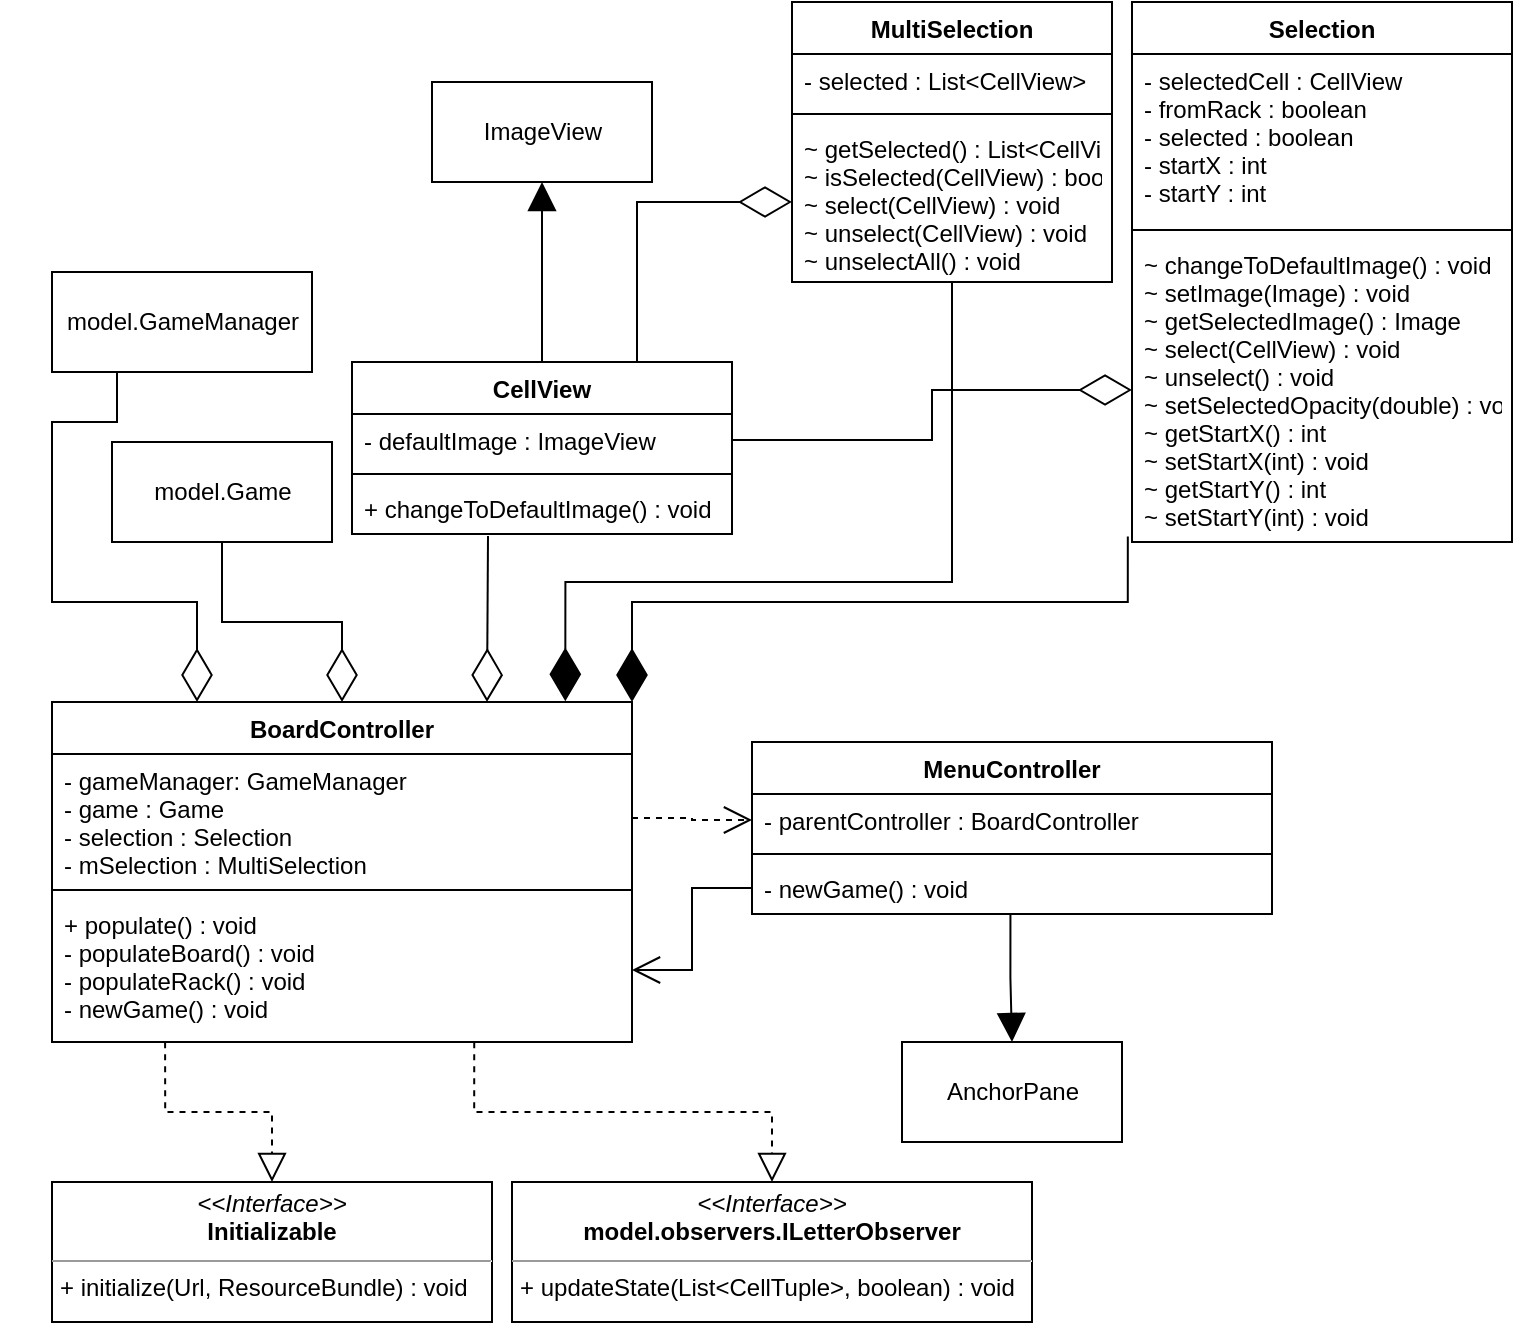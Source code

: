 <mxfile version="15.5.9" type="device"><diagram id="C5RBs43oDa-KdzZeNtuy" name="Page-1"><mxGraphModel dx="1422" dy="794" grid="1" gridSize="10" guides="1" tooltips="1" connect="1" arrows="1" fold="1" page="1" pageScale="1" pageWidth="827" pageHeight="1169" math="0" shadow="0"><root><mxCell id="WIyWlLk6GJQsqaUBKTNV-0"/><mxCell id="WIyWlLk6GJQsqaUBKTNV-1" parent="WIyWlLk6GJQsqaUBKTNV-0"/><mxCell id="3Up-wtRmzpoA3vGyjZoL-0" value="BoardController" style="swimlane;fontStyle=1;align=center;verticalAlign=top;childLayout=stackLayout;horizontal=1;startSize=26;horizontalStack=0;resizeParent=1;resizeParentMax=0;resizeLast=0;collapsible=1;marginBottom=0;" parent="WIyWlLk6GJQsqaUBKTNV-1" vertex="1"><mxGeometry x="40" y="390" width="290" height="170" as="geometry"/></mxCell><mxCell id="3Up-wtRmzpoA3vGyjZoL-1" value="- gameManager: GameManager&#10;- game : Game&#10;- selection : Selection&#10;- mSelection : MultiSelection" style="text;strokeColor=none;fillColor=none;align=left;verticalAlign=top;spacingLeft=4;spacingRight=4;overflow=hidden;rotatable=0;points=[[0,0.5],[1,0.5]];portConstraint=eastwest;" parent="3Up-wtRmzpoA3vGyjZoL-0" vertex="1"><mxGeometry y="26" width="290" height="64" as="geometry"/></mxCell><mxCell id="3Up-wtRmzpoA3vGyjZoL-2" value="" style="line;strokeWidth=1;fillColor=none;align=left;verticalAlign=middle;spacingTop=-1;spacingLeft=3;spacingRight=3;rotatable=0;labelPosition=right;points=[];portConstraint=eastwest;" parent="3Up-wtRmzpoA3vGyjZoL-0" vertex="1"><mxGeometry y="90" width="290" height="8" as="geometry"/></mxCell><mxCell id="3Up-wtRmzpoA3vGyjZoL-3" value="+ populate() : void&#10;- populateBoard() : void&#10;- populateRack() : void&#10;- newGame() : void" style="text;strokeColor=none;fillColor=none;align=left;verticalAlign=top;spacingLeft=4;spacingRight=4;overflow=hidden;rotatable=0;points=[[0,0.5],[1,0.5]];portConstraint=eastwest;" parent="3Up-wtRmzpoA3vGyjZoL-0" vertex="1"><mxGeometry y="98" width="290" height="72" as="geometry"/></mxCell><mxCell id="3Up-wtRmzpoA3vGyjZoL-4" value="MenuController" style="swimlane;fontStyle=1;align=center;verticalAlign=top;childLayout=stackLayout;horizontal=1;startSize=26;horizontalStack=0;resizeParent=1;resizeParentMax=0;resizeLast=0;collapsible=1;marginBottom=0;" parent="WIyWlLk6GJQsqaUBKTNV-1" vertex="1"><mxGeometry x="390" y="410" width="260" height="86" as="geometry"/></mxCell><mxCell id="3Up-wtRmzpoA3vGyjZoL-5" value="- parentController : BoardController" style="text;strokeColor=none;fillColor=none;align=left;verticalAlign=top;spacingLeft=4;spacingRight=4;overflow=hidden;rotatable=0;points=[[0,0.5],[1,0.5]];portConstraint=eastwest;" parent="3Up-wtRmzpoA3vGyjZoL-4" vertex="1"><mxGeometry y="26" width="260" height="26" as="geometry"/></mxCell><mxCell id="3Up-wtRmzpoA3vGyjZoL-6" value="" style="line;strokeWidth=1;fillColor=none;align=left;verticalAlign=middle;spacingTop=-1;spacingLeft=3;spacingRight=3;rotatable=0;labelPosition=right;points=[];portConstraint=eastwest;" parent="3Up-wtRmzpoA3vGyjZoL-4" vertex="1"><mxGeometry y="52" width="260" height="8" as="geometry"/></mxCell><mxCell id="3Up-wtRmzpoA3vGyjZoL-7" value="- newGame() : void" style="text;strokeColor=none;fillColor=none;align=left;verticalAlign=top;spacingLeft=4;spacingRight=4;overflow=hidden;rotatable=0;points=[[0,0.5],[1,0.5]];portConstraint=eastwest;" parent="3Up-wtRmzpoA3vGyjZoL-4" vertex="1"><mxGeometry y="60" width="260" height="26" as="geometry"/></mxCell><mxCell id="3Up-wtRmzpoA3vGyjZoL-9" value="model.Game" style="html=1;" parent="WIyWlLk6GJQsqaUBKTNV-1" vertex="1"><mxGeometry x="70" y="260" width="110" height="50" as="geometry"/></mxCell><mxCell id="3Up-wtRmzpoA3vGyjZoL-11" value="" style="endArrow=diamondThin;endFill=0;endSize=24;html=1;rounded=0;edgeStyle=orthogonalEdgeStyle;exitX=0.5;exitY=1;exitDx=0;exitDy=0;" parent="WIyWlLk6GJQsqaUBKTNV-1" source="3Up-wtRmzpoA3vGyjZoL-9" target="3Up-wtRmzpoA3vGyjZoL-0" edge="1"><mxGeometry width="160" relative="1" as="geometry"><mxPoint x="190" y="500" as="sourcePoint"/><mxPoint x="350" y="500" as="targetPoint"/></mxGeometry></mxCell><mxCell id="3Up-wtRmzpoA3vGyjZoL-12" value="" style="endArrow=open;endFill=1;endSize=12;html=1;rounded=0;edgeStyle=orthogonalEdgeStyle;exitX=0;exitY=0.5;exitDx=0;exitDy=0;entryX=1;entryY=0.5;entryDx=0;entryDy=0;" parent="WIyWlLk6GJQsqaUBKTNV-1" source="3Up-wtRmzpoA3vGyjZoL-7" target="3Up-wtRmzpoA3vGyjZoL-3" edge="1"><mxGeometry width="160" relative="1" as="geometry"><mxPoint x="190" y="500" as="sourcePoint"/><mxPoint x="390" y="570" as="targetPoint"/></mxGeometry></mxCell><mxCell id="3Up-wtRmzpoA3vGyjZoL-15" value="" style="endArrow=open;endFill=1;endSize=12;html=1;rounded=0;edgeStyle=orthogonalEdgeStyle;exitX=1;exitY=0.5;exitDx=0;exitDy=0;entryX=0;entryY=0.5;entryDx=0;entryDy=0;dashed=1;" parent="WIyWlLk6GJQsqaUBKTNV-1" source="3Up-wtRmzpoA3vGyjZoL-1" target="3Up-wtRmzpoA3vGyjZoL-5" edge="1"><mxGeometry width="160" relative="1" as="geometry"><mxPoint x="190" y="500" as="sourcePoint"/><mxPoint x="350" y="500" as="targetPoint"/></mxGeometry></mxCell><mxCell id="3Up-wtRmzpoA3vGyjZoL-16" value="ImageView" style="html=1;" parent="WIyWlLk6GJQsqaUBKTNV-1" vertex="1"><mxGeometry x="230" y="80" width="110" height="50" as="geometry"/></mxCell><mxCell id="3Up-wtRmzpoA3vGyjZoL-17" value="CellView" style="swimlane;fontStyle=1;align=center;verticalAlign=top;childLayout=stackLayout;horizontal=1;startSize=26;horizontalStack=0;resizeParent=1;resizeParentMax=0;resizeLast=0;collapsible=1;marginBottom=0;" parent="WIyWlLk6GJQsqaUBKTNV-1" vertex="1"><mxGeometry x="190" y="220" width="190" height="86" as="geometry"/></mxCell><mxCell id="3Up-wtRmzpoA3vGyjZoL-18" value="- defaultImage : ImageView" style="text;strokeColor=none;fillColor=none;align=left;verticalAlign=top;spacingLeft=4;spacingRight=4;overflow=hidden;rotatable=0;points=[[0,0.5],[1,0.5]];portConstraint=eastwest;" parent="3Up-wtRmzpoA3vGyjZoL-17" vertex="1"><mxGeometry y="26" width="190" height="26" as="geometry"/></mxCell><mxCell id="3Up-wtRmzpoA3vGyjZoL-19" value="" style="line;strokeWidth=1;fillColor=none;align=left;verticalAlign=middle;spacingTop=-1;spacingLeft=3;spacingRight=3;rotatable=0;labelPosition=right;points=[];portConstraint=eastwest;" parent="3Up-wtRmzpoA3vGyjZoL-17" vertex="1"><mxGeometry y="52" width="190" height="8" as="geometry"/></mxCell><mxCell id="3Up-wtRmzpoA3vGyjZoL-20" value="+ changeToDefaultImage() : void" style="text;strokeColor=none;fillColor=none;align=left;verticalAlign=top;spacingLeft=4;spacingRight=4;overflow=hidden;rotatable=0;points=[[0,0.5],[1,0.5]];portConstraint=eastwest;" parent="3Up-wtRmzpoA3vGyjZoL-17" vertex="1"><mxGeometry y="60" width="190" height="26" as="geometry"/></mxCell><mxCell id="3Up-wtRmzpoA3vGyjZoL-21" value="" style="endArrow=block;endFill=1;endSize=12;html=1;rounded=0;edgeStyle=orthogonalEdgeStyle;exitX=0.5;exitY=0;exitDx=0;exitDy=0;entryX=0.5;entryY=1;entryDx=0;entryDy=0;" parent="WIyWlLk6GJQsqaUBKTNV-1" source="3Up-wtRmzpoA3vGyjZoL-17" target="3Up-wtRmzpoA3vGyjZoL-16" edge="1"><mxGeometry width="160" relative="1" as="geometry"><mxPoint x="190" y="270" as="sourcePoint"/><mxPoint x="350" y="270" as="targetPoint"/></mxGeometry></mxCell><mxCell id="3Up-wtRmzpoA3vGyjZoL-22" value="" style="endArrow=diamondThin;endFill=0;endSize=24;html=1;rounded=0;edgeStyle=orthogonalEdgeStyle;entryX=0.75;entryY=0;entryDx=0;entryDy=0;" parent="WIyWlLk6GJQsqaUBKTNV-1" target="3Up-wtRmzpoA3vGyjZoL-0" edge="1"><mxGeometry width="160" relative="1" as="geometry"><mxPoint x="258" y="307" as="sourcePoint"/><mxPoint x="330" y="440" as="targetPoint"/><Array as="points"><mxPoint x="258" y="307"/><mxPoint x="258" y="320"/></Array></mxGeometry></mxCell><mxCell id="3Up-wtRmzpoA3vGyjZoL-23" value="Selection" style="swimlane;fontStyle=1;align=center;verticalAlign=top;childLayout=stackLayout;horizontal=1;startSize=26;horizontalStack=0;resizeParent=1;resizeParentMax=0;resizeLast=0;collapsible=1;marginBottom=0;" parent="WIyWlLk6GJQsqaUBKTNV-1" vertex="1"><mxGeometry x="580" y="40" width="190" height="270" as="geometry"/></mxCell><mxCell id="3Up-wtRmzpoA3vGyjZoL-24" value="- selectedCell : CellView&#10;- fromRack : boolean&#10;- selected : boolean&#10;- startX : int&#10;- startY : int" style="text;strokeColor=none;fillColor=none;align=left;verticalAlign=top;spacingLeft=4;spacingRight=4;overflow=hidden;rotatable=0;points=[[0,0.5],[1,0.5]];portConstraint=eastwest;" parent="3Up-wtRmzpoA3vGyjZoL-23" vertex="1"><mxGeometry y="26" width="190" height="84" as="geometry"/></mxCell><mxCell id="3Up-wtRmzpoA3vGyjZoL-25" value="" style="line;strokeWidth=1;fillColor=none;align=left;verticalAlign=middle;spacingTop=-1;spacingLeft=3;spacingRight=3;rotatable=0;labelPosition=right;points=[];portConstraint=eastwest;" parent="3Up-wtRmzpoA3vGyjZoL-23" vertex="1"><mxGeometry y="110" width="190" height="8" as="geometry"/></mxCell><mxCell id="3Up-wtRmzpoA3vGyjZoL-26" value="~ changeToDefaultImage() : void&#10;~ setImage(Image) : void&#10;~ getSelectedImage() : Image&#10;~ select(CellView) : void&#10;~ unselect() : void&#10;~ setSelectedOpacity(double) : void&#10;~ getStartX() : int&#10;~ setStartX(int) : void&#10;~ getStartY() : int&#10;~ setStartY(int) : void" style="text;strokeColor=none;fillColor=none;align=left;verticalAlign=top;spacingLeft=4;spacingRight=4;overflow=hidden;rotatable=0;points=[[0,0.5],[1,0.5]];portConstraint=eastwest;" parent="3Up-wtRmzpoA3vGyjZoL-23" vertex="1"><mxGeometry y="118" width="190" height="152" as="geometry"/></mxCell><mxCell id="3Up-wtRmzpoA3vGyjZoL-27" value="MultiSelection" style="swimlane;fontStyle=1;align=center;verticalAlign=top;childLayout=stackLayout;horizontal=1;startSize=26;horizontalStack=0;resizeParent=1;resizeParentMax=0;resizeLast=0;collapsible=1;marginBottom=0;" parent="WIyWlLk6GJQsqaUBKTNV-1" vertex="1"><mxGeometry x="410" y="40" width="160" height="140" as="geometry"/></mxCell><mxCell id="3Up-wtRmzpoA3vGyjZoL-28" value="- selected : List&lt;CellView&gt;" style="text;strokeColor=none;fillColor=none;align=left;verticalAlign=top;spacingLeft=4;spacingRight=4;overflow=hidden;rotatable=0;points=[[0,0.5],[1,0.5]];portConstraint=eastwest;" parent="3Up-wtRmzpoA3vGyjZoL-27" vertex="1"><mxGeometry y="26" width="160" height="26" as="geometry"/></mxCell><mxCell id="3Up-wtRmzpoA3vGyjZoL-29" value="" style="line;strokeWidth=1;fillColor=none;align=left;verticalAlign=middle;spacingTop=-1;spacingLeft=3;spacingRight=3;rotatable=0;labelPosition=right;points=[];portConstraint=eastwest;" parent="3Up-wtRmzpoA3vGyjZoL-27" vertex="1"><mxGeometry y="52" width="160" height="8" as="geometry"/></mxCell><mxCell id="3Up-wtRmzpoA3vGyjZoL-30" value="~ getSelected() : List&lt;CellView&gt;&#10;~ isSelected(CellView) : boolean&#10;~ select(CellView) : void&#10;~ unselect(CellView) : void&#10;~ unselectAll() : void" style="text;strokeColor=none;fillColor=none;align=left;verticalAlign=top;spacingLeft=4;spacingRight=4;overflow=hidden;rotatable=0;points=[[0,0.5],[1,0.5]];portConstraint=eastwest;" parent="3Up-wtRmzpoA3vGyjZoL-27" vertex="1"><mxGeometry y="60" width="160" height="80" as="geometry"/></mxCell><mxCell id="3Up-wtRmzpoA3vGyjZoL-31" value="" style="endArrow=diamondThin;endFill=1;endSize=24;html=1;rounded=0;edgeStyle=orthogonalEdgeStyle;entryX=1;entryY=0;entryDx=0;entryDy=0;exitX=-0.011;exitY=0.982;exitDx=0;exitDy=0;exitPerimeter=0;" parent="WIyWlLk6GJQsqaUBKTNV-1" source="3Up-wtRmzpoA3vGyjZoL-26" target="3Up-wtRmzpoA3vGyjZoL-0" edge="1"><mxGeometry width="160" relative="1" as="geometry"><mxPoint x="320" y="270" as="sourcePoint"/><mxPoint x="480" y="270" as="targetPoint"/><Array as="points"><mxPoint x="578" y="340"/><mxPoint x="330" y="340"/></Array></mxGeometry></mxCell><mxCell id="3Up-wtRmzpoA3vGyjZoL-32" value="" style="endArrow=diamondThin;endFill=1;endSize=24;html=1;rounded=0;edgeStyle=orthogonalEdgeStyle;entryX=0.885;entryY=-0.002;entryDx=0;entryDy=0;entryPerimeter=0;exitX=0.5;exitY=0.996;exitDx=0;exitDy=0;exitPerimeter=0;" parent="WIyWlLk6GJQsqaUBKTNV-1" source="3Up-wtRmzpoA3vGyjZoL-30" target="3Up-wtRmzpoA3vGyjZoL-0" edge="1"><mxGeometry width="160" relative="1" as="geometry"><mxPoint x="320" y="270" as="sourcePoint"/><mxPoint x="480" y="270" as="targetPoint"/><Array as="points"><mxPoint x="490" y="330"/><mxPoint x="297" y="330"/></Array></mxGeometry></mxCell><mxCell id="3Up-wtRmzpoA3vGyjZoL-34" value="" style="endArrow=diamondThin;endFill=0;endSize=24;html=1;rounded=0;edgeStyle=orthogonalEdgeStyle;entryX=0;entryY=0.5;entryDx=0;entryDy=0;exitX=0.75;exitY=0;exitDx=0;exitDy=0;" parent="WIyWlLk6GJQsqaUBKTNV-1" source="3Up-wtRmzpoA3vGyjZoL-17" target="3Up-wtRmzpoA3vGyjZoL-30" edge="1"><mxGeometry width="160" relative="1" as="geometry"><mxPoint x="320" y="270" as="sourcePoint"/><mxPoint x="480" y="270" as="targetPoint"/></mxGeometry></mxCell><mxCell id="3Up-wtRmzpoA3vGyjZoL-35" value="" style="endArrow=diamondThin;endFill=0;endSize=24;html=1;rounded=0;edgeStyle=orthogonalEdgeStyle;entryX=0;entryY=0.5;entryDx=0;entryDy=0;exitX=1;exitY=0.5;exitDx=0;exitDy=0;" parent="WIyWlLk6GJQsqaUBKTNV-1" source="3Up-wtRmzpoA3vGyjZoL-18" target="3Up-wtRmzpoA3vGyjZoL-26" edge="1"><mxGeometry width="160" relative="1" as="geometry"><mxPoint x="320" y="270" as="sourcePoint"/><mxPoint x="480" y="270" as="targetPoint"/></mxGeometry></mxCell><mxCell id="3Up-wtRmzpoA3vGyjZoL-36" value="AnchorPane" style="html=1;" parent="WIyWlLk6GJQsqaUBKTNV-1" vertex="1"><mxGeometry x="465" y="560" width="110" height="50" as="geometry"/></mxCell><mxCell id="3Up-wtRmzpoA3vGyjZoL-37" value="" style="endArrow=block;endFill=1;endSize=12;html=1;rounded=0;edgeStyle=orthogonalEdgeStyle;entryX=0.5;entryY=0;entryDx=0;entryDy=0;exitX=0.497;exitY=1.002;exitDx=0;exitDy=0;exitPerimeter=0;" parent="WIyWlLk6GJQsqaUBKTNV-1" source="3Up-wtRmzpoA3vGyjZoL-7" target="3Up-wtRmzpoA3vGyjZoL-36" edge="1"><mxGeometry width="160" relative="1" as="geometry"><mxPoint x="340" y="540" as="sourcePoint"/><mxPoint x="500" y="540" as="targetPoint"/></mxGeometry></mxCell><mxCell id="3Up-wtRmzpoA3vGyjZoL-38" value="model.GameManager" style="html=1;" parent="WIyWlLk6GJQsqaUBKTNV-1" vertex="1"><mxGeometry x="40" y="175" width="130" height="50" as="geometry"/></mxCell><mxCell id="3Up-wtRmzpoA3vGyjZoL-39" value="" style="endArrow=diamondThin;endFill=0;endSize=24;html=1;rounded=0;edgeStyle=orthogonalEdgeStyle;entryX=0.25;entryY=0;entryDx=0;entryDy=0;exitX=0.25;exitY=1;exitDx=0;exitDy=0;" parent="WIyWlLk6GJQsqaUBKTNV-1" source="3Up-wtRmzpoA3vGyjZoL-38" target="3Up-wtRmzpoA3vGyjZoL-0" edge="1"><mxGeometry width="160" relative="1" as="geometry"><mxPoint x="30" y="280" as="sourcePoint"/><mxPoint x="480" y="400" as="targetPoint"/><Array as="points"><mxPoint x="72" y="250"/><mxPoint x="40" y="250"/><mxPoint x="40" y="340"/><mxPoint x="112" y="340"/></Array></mxGeometry></mxCell><mxCell id="3Up-wtRmzpoA3vGyjZoL-41" value="" style="endArrow=block;dashed=1;endFill=0;endSize=12;html=1;rounded=0;edgeStyle=orthogonalEdgeStyle;exitX=0.195;exitY=1.002;exitDx=0;exitDy=0;exitPerimeter=0;entryX=0.5;entryY=0;entryDx=0;entryDy=0;" parent="WIyWlLk6GJQsqaUBKTNV-1" source="3Up-wtRmzpoA3vGyjZoL-3" target="3Up-wtRmzpoA3vGyjZoL-45" edge="1"><mxGeometry width="160" relative="1" as="geometry"><mxPoint x="110" y="600" as="sourcePoint"/><mxPoint x="185" y="650" as="targetPoint"/></mxGeometry></mxCell><mxCell id="3Up-wtRmzpoA3vGyjZoL-43" value="" style="endArrow=block;dashed=1;endFill=0;endSize=12;html=1;rounded=0;edgeStyle=orthogonalEdgeStyle;entryX=0.5;entryY=0;entryDx=0;entryDy=0;exitX=0.728;exitY=1.002;exitDx=0;exitDy=0;exitPerimeter=0;" parent="WIyWlLk6GJQsqaUBKTNV-1" source="3Up-wtRmzpoA3vGyjZoL-3" target="3Up-wtRmzpoA3vGyjZoL-44" edge="1"><mxGeometry width="160" relative="1" as="geometry"><mxPoint x="320" y="630" as="sourcePoint"/><mxPoint x="420" y="580" as="targetPoint"/></mxGeometry></mxCell><mxCell id="3Up-wtRmzpoA3vGyjZoL-44" value="&lt;p style=&quot;margin: 0px ; margin-top: 4px ; text-align: center&quot;&gt;&lt;i&gt;&amp;lt;&amp;lt;Interface&amp;gt;&amp;gt;&lt;/i&gt;&lt;br&gt;&lt;b&gt;model.observers.ILetterObserver&lt;/b&gt;&lt;br&gt;&lt;/p&gt;&lt;hr size=&quot;1&quot;&gt;&lt;p style=&quot;margin: 0px ; margin-left: 4px&quot;&gt;+ updateState(List&amp;lt;CellTuple&amp;gt;, boolean) : void&lt;br&gt;&lt;/p&gt;" style="verticalAlign=top;align=left;overflow=fill;fontSize=12;fontFamily=Helvetica;html=1;" parent="WIyWlLk6GJQsqaUBKTNV-1" vertex="1"><mxGeometry x="270" y="630" width="260" height="70" as="geometry"/></mxCell><mxCell id="3Up-wtRmzpoA3vGyjZoL-45" value="&lt;p style=&quot;margin: 0px ; margin-top: 4px ; text-align: center&quot;&gt;&lt;i&gt;&amp;lt;&amp;lt;Interface&amp;gt;&amp;gt;&lt;/i&gt;&lt;br&gt;&lt;b&gt;Initializable&lt;/b&gt;&lt;/p&gt;&lt;hr size=&quot;1&quot;&gt;&lt;p style=&quot;margin: 0px ; margin-left: 4px&quot;&gt;&lt;span&gt;+ initialize(Url, ResourceBundle) : void&lt;/span&gt;&lt;br&gt;&lt;/p&gt;" style="verticalAlign=top;align=left;overflow=fill;fontSize=12;fontFamily=Helvetica;html=1;" parent="WIyWlLk6GJQsqaUBKTNV-1" vertex="1"><mxGeometry x="40" y="630" width="220" height="70" as="geometry"/></mxCell></root></mxGraphModel></diagram></mxfile>